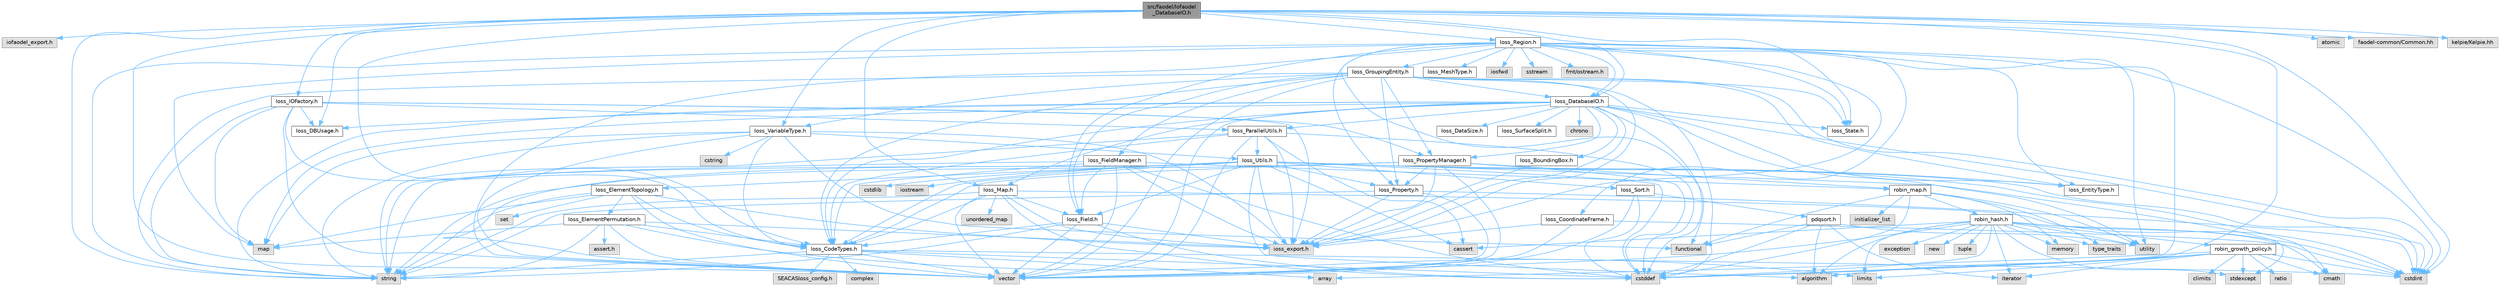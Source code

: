 digraph "src/faodel/Iofaodel_DatabaseIO.h"
{
 // INTERACTIVE_SVG=YES
 // LATEX_PDF_SIZE
  bgcolor="transparent";
  edge [fontname=Helvetica,fontsize=10,labelfontname=Helvetica,labelfontsize=10];
  node [fontname=Helvetica,fontsize=10,shape=box,height=0.2,width=0.4];
  Node1 [id="Node000001",label="src/faodel/Iofaodel\l_DatabaseIO.h",height=0.2,width=0.4,color="gray40", fillcolor="grey60", style="filled", fontcolor="black",tooltip=" "];
  Node1 -> Node2 [id="edge1_Node000001_Node000002",color="steelblue1",style="solid",tooltip=" "];
  Node2 [id="Node000002",label="iofaodel_export.h",height=0.2,width=0.4,color="grey60", fillcolor="#E0E0E0", style="filled",tooltip=" "];
  Node1 -> Node3 [id="edge2_Node000001_Node000003",color="steelblue1",style="solid",tooltip=" "];
  Node3 [id="Node000003",label="Ioss_CodeTypes.h",height=0.2,width=0.4,color="grey40", fillcolor="white", style="filled",URL="$Ioss__CodeTypes_8h.html",tooltip=" "];
  Node3 -> Node4 [id="edge3_Node000003_Node000004",color="steelblue1",style="solid",tooltip=" "];
  Node4 [id="Node000004",label="array",height=0.2,width=0.4,color="grey60", fillcolor="#E0E0E0", style="filled",tooltip=" "];
  Node3 -> Node5 [id="edge4_Node000003_Node000005",color="steelblue1",style="solid",tooltip=" "];
  Node5 [id="Node000005",label="cstddef",height=0.2,width=0.4,color="grey60", fillcolor="#E0E0E0", style="filled",tooltip=" "];
  Node3 -> Node6 [id="edge5_Node000003_Node000006",color="steelblue1",style="solid",tooltip=" "];
  Node6 [id="Node000006",label="cstdint",height=0.2,width=0.4,color="grey60", fillcolor="#E0E0E0", style="filled",tooltip=" "];
  Node3 -> Node7 [id="edge6_Node000003_Node000007",color="steelblue1",style="solid",tooltip=" "];
  Node7 [id="Node000007",label="string",height=0.2,width=0.4,color="grey60", fillcolor="#E0E0E0", style="filled",tooltip=" "];
  Node3 -> Node8 [id="edge7_Node000003_Node000008",color="steelblue1",style="solid",tooltip=" "];
  Node8 [id="Node000008",label="vector",height=0.2,width=0.4,color="grey60", fillcolor="#E0E0E0", style="filled",tooltip=" "];
  Node3 -> Node9 [id="edge8_Node000003_Node000009",color="steelblue1",style="solid",tooltip=" "];
  Node9 [id="Node000009",label="SEACASIoss_config.h",height=0.2,width=0.4,color="grey60", fillcolor="#E0E0E0", style="filled",tooltip=" "];
  Node3 -> Node10 [id="edge9_Node000003_Node000010",color="steelblue1",style="solid",tooltip=" "];
  Node10 [id="Node000010",label="complex",height=0.2,width=0.4,color="grey60", fillcolor="#E0E0E0", style="filled",tooltip=" "];
  Node1 -> Node11 [id="edge10_Node000001_Node000011",color="steelblue1",style="solid",tooltip=" "];
  Node11 [id="Node000011",label="Ioss_DBUsage.h",height=0.2,width=0.4,color="grey40", fillcolor="white", style="filled",URL="$Ioss__DBUsage_8h.html",tooltip=" "];
  Node1 -> Node12 [id="edge11_Node000001_Node000012",color="steelblue1",style="solid",tooltip=" "];
  Node12 [id="Node000012",label="Ioss_DatabaseIO.h",height=0.2,width=0.4,color="grey40", fillcolor="white", style="filled",URL="$Ioss__DatabaseIO_8h.html",tooltip=" "];
  Node12 -> Node13 [id="edge12_Node000012_Node000013",color="steelblue1",style="solid",tooltip=" "];
  Node13 [id="Node000013",label="ioss_export.h",height=0.2,width=0.4,color="grey60", fillcolor="#E0E0E0", style="filled",tooltip=" "];
  Node12 -> Node14 [id="edge13_Node000012_Node000014",color="steelblue1",style="solid",tooltip=" "];
  Node14 [id="Node000014",label="Ioss_BoundingBox.h",height=0.2,width=0.4,color="grey40", fillcolor="white", style="filled",URL="$Ioss__BoundingBox_8h.html",tooltip=" "];
  Node14 -> Node13 [id="edge14_Node000014_Node000013",color="steelblue1",style="solid",tooltip=" "];
  Node12 -> Node3 [id="edge15_Node000012_Node000003",color="steelblue1",style="solid",tooltip=" "];
  Node12 -> Node11 [id="edge16_Node000012_Node000011",color="steelblue1",style="solid",tooltip=" "];
  Node12 -> Node15 [id="edge17_Node000012_Node000015",color="steelblue1",style="solid",tooltip=" "];
  Node15 [id="Node000015",label="Ioss_DataSize.h",height=0.2,width=0.4,color="grey40", fillcolor="white", style="filled",URL="$Ioss__DataSize_8h.html",tooltip=" "];
  Node12 -> Node16 [id="edge18_Node000012_Node000016",color="steelblue1",style="solid",tooltip=" "];
  Node16 [id="Node000016",label="Ioss_EntityType.h",height=0.2,width=0.4,color="grey40", fillcolor="white", style="filled",URL="$Ioss__EntityType_8h.html",tooltip=" "];
  Node12 -> Node17 [id="edge19_Node000012_Node000017",color="steelblue1",style="solid",tooltip=" "];
  Node17 [id="Node000017",label="Ioss_Map.h",height=0.2,width=0.4,color="grey40", fillcolor="white", style="filled",URL="$Ioss__Map_8h.html",tooltip=" "];
  Node17 -> Node13 [id="edge20_Node000017_Node000013",color="steelblue1",style="solid",tooltip=" "];
  Node17 -> Node3 [id="edge21_Node000017_Node000003",color="steelblue1",style="solid",tooltip=" "];
  Node17 -> Node18 [id="edge22_Node000017_Node000018",color="steelblue1",style="solid",tooltip=" "];
  Node18 [id="Node000018",label="Ioss_Field.h",height=0.2,width=0.4,color="grey40", fillcolor="white", style="filled",URL="$Ioss__Field_8h.html",tooltip=" "];
  Node18 -> Node13 [id="edge23_Node000018_Node000013",color="steelblue1",style="solid",tooltip=" "];
  Node18 -> Node3 [id="edge24_Node000018_Node000003",color="steelblue1",style="solid",tooltip=" "];
  Node18 -> Node5 [id="edge25_Node000018_Node000005",color="steelblue1",style="solid",tooltip=" "];
  Node18 -> Node7 [id="edge26_Node000018_Node000007",color="steelblue1",style="solid",tooltip=" "];
  Node18 -> Node8 [id="edge27_Node000018_Node000008",color="steelblue1",style="solid",tooltip=" "];
  Node17 -> Node5 [id="edge28_Node000017_Node000005",color="steelblue1",style="solid",tooltip=" "];
  Node17 -> Node6 [id="edge29_Node000017_Node000006",color="steelblue1",style="solid",tooltip=" "];
  Node17 -> Node7 [id="edge30_Node000017_Node000007",color="steelblue1",style="solid",tooltip=" "];
  Node17 -> Node8 [id="edge31_Node000017_Node000008",color="steelblue1",style="solid",tooltip=" "];
  Node17 -> Node19 [id="edge32_Node000017_Node000019",color="steelblue1",style="solid",tooltip=" "];
  Node19 [id="Node000019",label="unordered_map",height=0.2,width=0.4,color="grey60", fillcolor="#E0E0E0", style="filled",tooltip=" "];
  Node12 -> Node20 [id="edge33_Node000012_Node000020",color="steelblue1",style="solid",tooltip=" "];
  Node20 [id="Node000020",label="Ioss_ParallelUtils.h",height=0.2,width=0.4,color="grey40", fillcolor="white", style="filled",URL="$Ioss__ParallelUtils_8h.html",tooltip=" "];
  Node20 -> Node13 [id="edge34_Node000020_Node000013",color="steelblue1",style="solid",tooltip=" "];
  Node20 -> Node3 [id="edge35_Node000020_Node000003",color="steelblue1",style="solid",tooltip=" "];
  Node20 -> Node21 [id="edge36_Node000020_Node000021",color="steelblue1",style="solid",tooltip=" "];
  Node21 [id="Node000021",label="Ioss_Utils.h",height=0.2,width=0.4,color="grey40", fillcolor="white", style="filled",URL="$Ioss__Utils_8h.html",tooltip=" "];
  Node21 -> Node13 [id="edge37_Node000021_Node000013",color="steelblue1",style="solid",tooltip=" "];
  Node21 -> Node3 [id="edge38_Node000021_Node000003",color="steelblue1",style="solid",tooltip=" "];
  Node21 -> Node22 [id="edge39_Node000021_Node000022",color="steelblue1",style="solid",tooltip=" "];
  Node22 [id="Node000022",label="Ioss_ElementTopology.h",height=0.2,width=0.4,color="grey40", fillcolor="white", style="filled",URL="$Ioss__ElementTopology_8h.html",tooltip=" "];
  Node22 -> Node13 [id="edge40_Node000022_Node000013",color="steelblue1",style="solid",tooltip=" "];
  Node22 -> Node3 [id="edge41_Node000022_Node000003",color="steelblue1",style="solid",tooltip=" "];
  Node22 -> Node23 [id="edge42_Node000022_Node000023",color="steelblue1",style="solid",tooltip=" "];
  Node23 [id="Node000023",label="Ioss_ElementPermutation.h",height=0.2,width=0.4,color="grey40", fillcolor="white", style="filled",URL="$Ioss__ElementPermutation_8h.html",tooltip=" "];
  Node23 -> Node13 [id="edge43_Node000023_Node000013",color="steelblue1",style="solid",tooltip=" "];
  Node23 -> Node3 [id="edge44_Node000023_Node000003",color="steelblue1",style="solid",tooltip=" "];
  Node23 -> Node24 [id="edge45_Node000023_Node000024",color="steelblue1",style="solid",tooltip=" "];
  Node24 [id="Node000024",label="assert.h",height=0.2,width=0.4,color="grey60", fillcolor="#E0E0E0", style="filled",tooltip=" "];
  Node23 -> Node25 [id="edge46_Node000023_Node000025",color="steelblue1",style="solid",tooltip=" "];
  Node25 [id="Node000025",label="limits",height=0.2,width=0.4,color="grey60", fillcolor="#E0E0E0", style="filled",tooltip=" "];
  Node23 -> Node26 [id="edge47_Node000023_Node000026",color="steelblue1",style="solid",tooltip=" "];
  Node26 [id="Node000026",label="map",height=0.2,width=0.4,color="grey60", fillcolor="#E0E0E0", style="filled",tooltip=" "];
  Node23 -> Node7 [id="edge48_Node000023_Node000007",color="steelblue1",style="solid",tooltip=" "];
  Node23 -> Node8 [id="edge49_Node000023_Node000008",color="steelblue1",style="solid",tooltip=" "];
  Node22 -> Node26 [id="edge50_Node000022_Node000026",color="steelblue1",style="solid",tooltip=" "];
  Node22 -> Node27 [id="edge51_Node000022_Node000027",color="steelblue1",style="solid",tooltip=" "];
  Node27 [id="Node000027",label="set",height=0.2,width=0.4,color="grey60", fillcolor="#E0E0E0", style="filled",tooltip=" "];
  Node22 -> Node7 [id="edge52_Node000022_Node000007",color="steelblue1",style="solid",tooltip=" "];
  Node22 -> Node8 [id="edge53_Node000022_Node000008",color="steelblue1",style="solid",tooltip=" "];
  Node21 -> Node16 [id="edge54_Node000021_Node000016",color="steelblue1",style="solid",tooltip=" "];
  Node21 -> Node18 [id="edge55_Node000021_Node000018",color="steelblue1",style="solid",tooltip=" "];
  Node21 -> Node28 [id="edge56_Node000021_Node000028",color="steelblue1",style="solid",tooltip=" "];
  Node28 [id="Node000028",label="Ioss_Property.h",height=0.2,width=0.4,color="grey40", fillcolor="white", style="filled",URL="$Ioss__Property_8h.html",tooltip=" "];
  Node28 -> Node13 [id="edge57_Node000028_Node000013",color="steelblue1",style="solid",tooltip=" "];
  Node28 -> Node6 [id="edge58_Node000028_Node000006",color="steelblue1",style="solid",tooltip=" "];
  Node28 -> Node7 [id="edge59_Node000028_Node000007",color="steelblue1",style="solid",tooltip=" "];
  Node28 -> Node8 [id="edge60_Node000028_Node000008",color="steelblue1",style="solid",tooltip=" "];
  Node21 -> Node29 [id="edge61_Node000021_Node000029",color="steelblue1",style="solid",tooltip=" "];
  Node29 [id="Node000029",label="Ioss_Sort.h",height=0.2,width=0.4,color="grey40", fillcolor="white", style="filled",URL="$Ioss__Sort_8h.html",tooltip=" "];
  Node29 -> Node30 [id="edge62_Node000029_Node000030",color="steelblue1",style="solid",tooltip=" "];
  Node30 [id="Node000030",label="pdqsort.h",height=0.2,width=0.4,color="grey40", fillcolor="white", style="filled",URL="$pdqsort_8h.html",tooltip=" "];
  Node30 -> Node31 [id="edge63_Node000030_Node000031",color="steelblue1",style="solid",tooltip=" "];
  Node31 [id="Node000031",label="algorithm",height=0.2,width=0.4,color="grey60", fillcolor="#E0E0E0", style="filled",tooltip=" "];
  Node30 -> Node5 [id="edge64_Node000030_Node000005",color="steelblue1",style="solid",tooltip=" "];
  Node30 -> Node32 [id="edge65_Node000030_Node000032",color="steelblue1",style="solid",tooltip=" "];
  Node32 [id="Node000032",label="functional",height=0.2,width=0.4,color="grey60", fillcolor="#E0E0E0", style="filled",tooltip=" "];
  Node30 -> Node33 [id="edge66_Node000030_Node000033",color="steelblue1",style="solid",tooltip=" "];
  Node33 [id="Node000033",label="iterator",height=0.2,width=0.4,color="grey60", fillcolor="#E0E0E0", style="filled",tooltip=" "];
  Node30 -> Node34 [id="edge67_Node000030_Node000034",color="steelblue1",style="solid",tooltip=" "];
  Node34 [id="Node000034",label="utility",height=0.2,width=0.4,color="grey60", fillcolor="#E0E0E0", style="filled",tooltip=" "];
  Node29 -> Node5 [id="edge68_Node000029_Node000005",color="steelblue1",style="solid",tooltip=" "];
  Node29 -> Node8 [id="edge69_Node000029_Node000008",color="steelblue1",style="solid",tooltip=" "];
  Node21 -> Node31 [id="edge70_Node000021_Node000031",color="steelblue1",style="solid",tooltip=" "];
  Node21 -> Node35 [id="edge71_Node000021_Node000035",color="steelblue1",style="solid",tooltip=" "];
  Node35 [id="Node000035",label="cassert",height=0.2,width=0.4,color="grey60", fillcolor="#E0E0E0", style="filled",tooltip=" "];
  Node21 -> Node36 [id="edge72_Node000021_Node000036",color="steelblue1",style="solid",tooltip=" "];
  Node36 [id="Node000036",label="cmath",height=0.2,width=0.4,color="grey60", fillcolor="#E0E0E0", style="filled",tooltip=" "];
  Node21 -> Node5 [id="edge73_Node000021_Node000005",color="steelblue1",style="solid",tooltip=" "];
  Node21 -> Node6 [id="edge74_Node000021_Node000006",color="steelblue1",style="solid",tooltip=" "];
  Node21 -> Node37 [id="edge75_Node000021_Node000037",color="steelblue1",style="solid",tooltip=" "];
  Node37 [id="Node000037",label="cstdlib",height=0.2,width=0.4,color="grey60", fillcolor="#E0E0E0", style="filled",tooltip=" "];
  Node21 -> Node38 [id="edge76_Node000021_Node000038",color="steelblue1",style="solid",tooltip=" "];
  Node38 [id="Node000038",label="iostream",height=0.2,width=0.4,color="grey60", fillcolor="#E0E0E0", style="filled",tooltip=" "];
  Node21 -> Node39 [id="edge77_Node000021_Node000039",color="steelblue1",style="solid",tooltip=" "];
  Node39 [id="Node000039",label="stdexcept",height=0.2,width=0.4,color="grey60", fillcolor="#E0E0E0", style="filled",tooltip=" "];
  Node21 -> Node7 [id="edge78_Node000021_Node000007",color="steelblue1",style="solid",tooltip=" "];
  Node21 -> Node8 [id="edge79_Node000021_Node000008",color="steelblue1",style="solid",tooltip=" "];
  Node20 -> Node35 [id="edge80_Node000020_Node000035",color="steelblue1",style="solid",tooltip=" "];
  Node20 -> Node5 [id="edge81_Node000020_Node000005",color="steelblue1",style="solid",tooltip=" "];
  Node20 -> Node7 [id="edge82_Node000020_Node000007",color="steelblue1",style="solid",tooltip=" "];
  Node20 -> Node8 [id="edge83_Node000020_Node000008",color="steelblue1",style="solid",tooltip=" "];
  Node12 -> Node40 [id="edge84_Node000012_Node000040",color="steelblue1",style="solid",tooltip=" "];
  Node40 [id="Node000040",label="Ioss_PropertyManager.h",height=0.2,width=0.4,color="grey40", fillcolor="white", style="filled",URL="$Ioss__PropertyManager_8h.html",tooltip=" "];
  Node40 -> Node13 [id="edge85_Node000040_Node000013",color="steelblue1",style="solid",tooltip=" "];
  Node40 -> Node3 [id="edge86_Node000040_Node000003",color="steelblue1",style="solid",tooltip=" "];
  Node40 -> Node28 [id="edge87_Node000040_Node000028",color="steelblue1",style="solid",tooltip=" "];
  Node40 -> Node5 [id="edge88_Node000040_Node000005",color="steelblue1",style="solid",tooltip=" "];
  Node40 -> Node7 [id="edge89_Node000040_Node000007",color="steelblue1",style="solid",tooltip=" "];
  Node40 -> Node8 [id="edge90_Node000040_Node000008",color="steelblue1",style="solid",tooltip=" "];
  Node40 -> Node41 [id="edge91_Node000040_Node000041",color="steelblue1",style="solid",tooltip=" "];
  Node41 [id="Node000041",label="robin_map.h",height=0.2,width=0.4,color="grey40", fillcolor="white", style="filled",URL="$robin__map_8h.html",tooltip=" "];
  Node41 -> Node5 [id="edge92_Node000041_Node000005",color="steelblue1",style="solid",tooltip=" "];
  Node41 -> Node32 [id="edge93_Node000041_Node000032",color="steelblue1",style="solid",tooltip=" "];
  Node41 -> Node42 [id="edge94_Node000041_Node000042",color="steelblue1",style="solid",tooltip=" "];
  Node42 [id="Node000042",label="initializer_list",height=0.2,width=0.4,color="grey60", fillcolor="#E0E0E0", style="filled",tooltip=" "];
  Node41 -> Node43 [id="edge95_Node000041_Node000043",color="steelblue1",style="solid",tooltip=" "];
  Node43 [id="Node000043",label="memory",height=0.2,width=0.4,color="grey60", fillcolor="#E0E0E0", style="filled",tooltip=" "];
  Node41 -> Node44 [id="edge96_Node000041_Node000044",color="steelblue1",style="solid",tooltip=" "];
  Node44 [id="Node000044",label="type_traits",height=0.2,width=0.4,color="grey60", fillcolor="#E0E0E0", style="filled",tooltip=" "];
  Node41 -> Node34 [id="edge97_Node000041_Node000034",color="steelblue1",style="solid",tooltip=" "];
  Node41 -> Node45 [id="edge98_Node000041_Node000045",color="steelblue1",style="solid",tooltip=" "];
  Node45 [id="Node000045",label="robin_hash.h",height=0.2,width=0.4,color="grey40", fillcolor="white", style="filled",URL="$robin__hash_8h.html",tooltip=" "];
  Node45 -> Node31 [id="edge99_Node000045_Node000031",color="steelblue1",style="solid",tooltip=" "];
  Node45 -> Node35 [id="edge100_Node000045_Node000035",color="steelblue1",style="solid",tooltip=" "];
  Node45 -> Node36 [id="edge101_Node000045_Node000036",color="steelblue1",style="solid",tooltip=" "];
  Node45 -> Node5 [id="edge102_Node000045_Node000005",color="steelblue1",style="solid",tooltip=" "];
  Node45 -> Node6 [id="edge103_Node000045_Node000006",color="steelblue1",style="solid",tooltip=" "];
  Node45 -> Node46 [id="edge104_Node000045_Node000046",color="steelblue1",style="solid",tooltip=" "];
  Node46 [id="Node000046",label="exception",height=0.2,width=0.4,color="grey60", fillcolor="#E0E0E0", style="filled",tooltip=" "];
  Node45 -> Node33 [id="edge105_Node000045_Node000033",color="steelblue1",style="solid",tooltip=" "];
  Node45 -> Node25 [id="edge106_Node000045_Node000025",color="steelblue1",style="solid",tooltip=" "];
  Node45 -> Node43 [id="edge107_Node000045_Node000043",color="steelblue1",style="solid",tooltip=" "];
  Node45 -> Node47 [id="edge108_Node000045_Node000047",color="steelblue1",style="solid",tooltip=" "];
  Node47 [id="Node000047",label="new",height=0.2,width=0.4,color="grey60", fillcolor="#E0E0E0", style="filled",tooltip=" "];
  Node45 -> Node39 [id="edge109_Node000045_Node000039",color="steelblue1",style="solid",tooltip=" "];
  Node45 -> Node48 [id="edge110_Node000045_Node000048",color="steelblue1",style="solid",tooltip=" "];
  Node48 [id="Node000048",label="tuple",height=0.2,width=0.4,color="grey60", fillcolor="#E0E0E0", style="filled",tooltip=" "];
  Node45 -> Node44 [id="edge111_Node000045_Node000044",color="steelblue1",style="solid",tooltip=" "];
  Node45 -> Node34 [id="edge112_Node000045_Node000034",color="steelblue1",style="solid",tooltip=" "];
  Node45 -> Node8 [id="edge113_Node000045_Node000008",color="steelblue1",style="solid",tooltip=" "];
  Node45 -> Node49 [id="edge114_Node000045_Node000049",color="steelblue1",style="solid",tooltip=" "];
  Node49 [id="Node000049",label="robin_growth_policy.h",height=0.2,width=0.4,color="grey40", fillcolor="white", style="filled",URL="$robin__growth__policy_8h.html",tooltip=" "];
  Node49 -> Node31 [id="edge115_Node000049_Node000031",color="steelblue1",style="solid",tooltip=" "];
  Node49 -> Node4 [id="edge116_Node000049_Node000004",color="steelblue1",style="solid",tooltip=" "];
  Node49 -> Node50 [id="edge117_Node000049_Node000050",color="steelblue1",style="solid",tooltip=" "];
  Node50 [id="Node000050",label="climits",height=0.2,width=0.4,color="grey60", fillcolor="#E0E0E0", style="filled",tooltip=" "];
  Node49 -> Node36 [id="edge118_Node000049_Node000036",color="steelblue1",style="solid",tooltip=" "];
  Node49 -> Node5 [id="edge119_Node000049_Node000005",color="steelblue1",style="solid",tooltip=" "];
  Node49 -> Node6 [id="edge120_Node000049_Node000006",color="steelblue1",style="solid",tooltip=" "];
  Node49 -> Node33 [id="edge121_Node000049_Node000033",color="steelblue1",style="solid",tooltip=" "];
  Node49 -> Node25 [id="edge122_Node000049_Node000025",color="steelblue1",style="solid",tooltip=" "];
  Node49 -> Node51 [id="edge123_Node000049_Node000051",color="steelblue1",style="solid",tooltip=" "];
  Node51 [id="Node000051",label="ratio",height=0.2,width=0.4,color="grey60", fillcolor="#E0E0E0", style="filled",tooltip=" "];
  Node49 -> Node39 [id="edge124_Node000049_Node000039",color="steelblue1",style="solid",tooltip=" "];
  Node12 -> Node52 [id="edge125_Node000012_Node000052",color="steelblue1",style="solid",tooltip=" "];
  Node52 [id="Node000052",label="Ioss_State.h",height=0.2,width=0.4,color="grey40", fillcolor="white", style="filled",URL="$Ioss__State_8h.html",tooltip=" "];
  Node12 -> Node53 [id="edge126_Node000012_Node000053",color="steelblue1",style="solid",tooltip=" "];
  Node53 [id="Node000053",label="Ioss_SurfaceSplit.h",height=0.2,width=0.4,color="grey40", fillcolor="white", style="filled",URL="$Ioss__SurfaceSplit_8h.html",tooltip=" "];
  Node12 -> Node54 [id="edge127_Node000012_Node000054",color="steelblue1",style="solid",tooltip=" "];
  Node54 [id="Node000054",label="chrono",height=0.2,width=0.4,color="grey60", fillcolor="#E0E0E0", style="filled",tooltip=" "];
  Node12 -> Node5 [id="edge128_Node000012_Node000005",color="steelblue1",style="solid",tooltip=" "];
  Node12 -> Node6 [id="edge129_Node000012_Node000006",color="steelblue1",style="solid",tooltip=" "];
  Node12 -> Node26 [id="edge130_Node000012_Node000026",color="steelblue1",style="solid",tooltip=" "];
  Node12 -> Node7 [id="edge131_Node000012_Node000007",color="steelblue1",style="solid",tooltip=" "];
  Node12 -> Node34 [id="edge132_Node000012_Node000034",color="steelblue1",style="solid",tooltip=" "];
  Node12 -> Node8 [id="edge133_Node000012_Node000008",color="steelblue1",style="solid",tooltip=" "];
  Node1 -> Node55 [id="edge134_Node000001_Node000055",color="steelblue1",style="solid",tooltip=" "];
  Node55 [id="Node000055",label="Ioss_IOFactory.h",height=0.2,width=0.4,color="grey40", fillcolor="white", style="filled",URL="$Ioss__IOFactory_8h.html",tooltip=" "];
  Node55 -> Node13 [id="edge135_Node000055_Node000013",color="steelblue1",style="solid",tooltip=" "];
  Node55 -> Node3 [id="edge136_Node000055_Node000003",color="steelblue1",style="solid",tooltip=" "];
  Node55 -> Node7 [id="edge137_Node000055_Node000007",color="steelblue1",style="solid",tooltip=" "];
  Node55 -> Node11 [id="edge138_Node000055_Node000011",color="steelblue1",style="solid",tooltip=" "];
  Node55 -> Node20 [id="edge139_Node000055_Node000020",color="steelblue1",style="solid",tooltip=" "];
  Node55 -> Node40 [id="edge140_Node000055_Node000040",color="steelblue1",style="solid",tooltip=" "];
  Node55 -> Node26 [id="edge141_Node000055_Node000026",color="steelblue1",style="solid",tooltip=" "];
  Node55 -> Node8 [id="edge142_Node000055_Node000008",color="steelblue1",style="solid",tooltip=" "];
  Node1 -> Node17 [id="edge143_Node000001_Node000017",color="steelblue1",style="solid",tooltip=" "];
  Node1 -> Node56 [id="edge144_Node000001_Node000056",color="steelblue1",style="solid",tooltip=" "];
  Node56 [id="Node000056",label="Ioss_Region.h",height=0.2,width=0.4,color="grey40", fillcolor="white", style="filled",URL="$Ioss__Region_8h.html",tooltip=" "];
  Node56 -> Node13 [id="edge145_Node000056_Node000013",color="steelblue1",style="solid",tooltip=" "];
  Node56 -> Node57 [id="edge146_Node000056_Node000057",color="steelblue1",style="solid",tooltip=" "];
  Node57 [id="Node000057",label="Ioss_CoordinateFrame.h",height=0.2,width=0.4,color="grey40", fillcolor="white", style="filled",URL="$Ioss__CoordinateFrame_8h.html",tooltip=" "];
  Node57 -> Node13 [id="edge147_Node000057_Node000013",color="steelblue1",style="solid",tooltip=" "];
  Node57 -> Node6 [id="edge148_Node000057_Node000006",color="steelblue1",style="solid",tooltip=" "];
  Node57 -> Node8 [id="edge149_Node000057_Node000008",color="steelblue1",style="solid",tooltip=" "];
  Node56 -> Node12 [id="edge150_Node000056_Node000012",color="steelblue1",style="solid",tooltip=" "];
  Node56 -> Node16 [id="edge151_Node000056_Node000016",color="steelblue1",style="solid",tooltip=" "];
  Node56 -> Node18 [id="edge152_Node000056_Node000018",color="steelblue1",style="solid",tooltip=" "];
  Node56 -> Node58 [id="edge153_Node000056_Node000058",color="steelblue1",style="solid",tooltip=" "];
  Node58 [id="Node000058",label="Ioss_GroupingEntity.h",height=0.2,width=0.4,color="grey40", fillcolor="white", style="filled",URL="$Ioss__GroupingEntity_8h.html",tooltip=" "];
  Node58 -> Node13 [id="edge154_Node000058_Node000013",color="steelblue1",style="solid",tooltip=" "];
  Node58 -> Node3 [id="edge155_Node000058_Node000003",color="steelblue1",style="solid",tooltip=" "];
  Node58 -> Node12 [id="edge156_Node000058_Node000012",color="steelblue1",style="solid",tooltip=" "];
  Node58 -> Node16 [id="edge157_Node000058_Node000016",color="steelblue1",style="solid",tooltip=" "];
  Node58 -> Node18 [id="edge158_Node000058_Node000018",color="steelblue1",style="solid",tooltip=" "];
  Node58 -> Node59 [id="edge159_Node000058_Node000059",color="steelblue1",style="solid",tooltip=" "];
  Node59 [id="Node000059",label="Ioss_FieldManager.h",height=0.2,width=0.4,color="grey40", fillcolor="white", style="filled",URL="$Ioss__FieldManager_8h.html",tooltip=" "];
  Node59 -> Node13 [id="edge160_Node000059_Node000013",color="steelblue1",style="solid",tooltip=" "];
  Node59 -> Node3 [id="edge161_Node000059_Node000003",color="steelblue1",style="solid",tooltip=" "];
  Node59 -> Node18 [id="edge162_Node000059_Node000018",color="steelblue1",style="solid",tooltip=" "];
  Node59 -> Node5 [id="edge163_Node000059_Node000005",color="steelblue1",style="solid",tooltip=" "];
  Node59 -> Node7 [id="edge164_Node000059_Node000007",color="steelblue1",style="solid",tooltip=" "];
  Node59 -> Node8 [id="edge165_Node000059_Node000008",color="steelblue1",style="solid",tooltip=" "];
  Node59 -> Node41 [id="edge166_Node000059_Node000041",color="steelblue1",style="solid",tooltip=" "];
  Node58 -> Node28 [id="edge167_Node000058_Node000028",color="steelblue1",style="solid",tooltip=" "];
  Node58 -> Node40 [id="edge168_Node000058_Node000040",color="steelblue1",style="solid",tooltip=" "];
  Node58 -> Node52 [id="edge169_Node000058_Node000052",color="steelblue1",style="solid",tooltip=" "];
  Node58 -> Node60 [id="edge170_Node000058_Node000060",color="steelblue1",style="solid",tooltip=" "];
  Node60 [id="Node000060",label="Ioss_VariableType.h",height=0.2,width=0.4,color="grey40", fillcolor="white", style="filled",URL="$Ioss__VariableType_8h.html",tooltip=" "];
  Node60 -> Node13 [id="edge171_Node000060_Node000013",color="steelblue1",style="solid",tooltip=" "];
  Node60 -> Node3 [id="edge172_Node000060_Node000003",color="steelblue1",style="solid",tooltip=" "];
  Node60 -> Node21 [id="edge173_Node000060_Node000021",color="steelblue1",style="solid",tooltip=" "];
  Node60 -> Node61 [id="edge174_Node000060_Node000061",color="steelblue1",style="solid",tooltip=" "];
  Node61 [id="Node000061",label="cstring",height=0.2,width=0.4,color="grey60", fillcolor="#E0E0E0", style="filled",tooltip=" "];
  Node60 -> Node32 [id="edge175_Node000060_Node000032",color="steelblue1",style="solid",tooltip=" "];
  Node60 -> Node26 [id="edge176_Node000060_Node000026",color="steelblue1",style="solid",tooltip=" "];
  Node60 -> Node7 [id="edge177_Node000060_Node000007",color="steelblue1",style="solid",tooltip=" "];
  Node60 -> Node8 [id="edge178_Node000060_Node000008",color="steelblue1",style="solid",tooltip=" "];
  Node58 -> Node5 [id="edge179_Node000058_Node000005",color="steelblue1",style="solid",tooltip=" "];
  Node58 -> Node6 [id="edge180_Node000058_Node000006",color="steelblue1",style="solid",tooltip=" "];
  Node58 -> Node7 [id="edge181_Node000058_Node000007",color="steelblue1",style="solid",tooltip=" "];
  Node58 -> Node8 [id="edge182_Node000058_Node000008",color="steelblue1",style="solid",tooltip=" "];
  Node56 -> Node62 [id="edge183_Node000056_Node000062",color="steelblue1",style="solid",tooltip=" "];
  Node62 [id="Node000062",label="Ioss_MeshType.h",height=0.2,width=0.4,color="grey40", fillcolor="white", style="filled",URL="$Ioss__MeshType_8h.html",tooltip=" "];
  Node56 -> Node28 [id="edge184_Node000056_Node000028",color="steelblue1",style="solid",tooltip=" "];
  Node56 -> Node52 [id="edge185_Node000056_Node000052",color="steelblue1",style="solid",tooltip=" "];
  Node56 -> Node5 [id="edge186_Node000056_Node000005",color="steelblue1",style="solid",tooltip=" "];
  Node56 -> Node6 [id="edge187_Node000056_Node000006",color="steelblue1",style="solid",tooltip=" "];
  Node56 -> Node32 [id="edge188_Node000056_Node000032",color="steelblue1",style="solid",tooltip=" "];
  Node56 -> Node63 [id="edge189_Node000056_Node000063",color="steelblue1",style="solid",tooltip=" "];
  Node63 [id="Node000063",label="iosfwd",height=0.2,width=0.4,color="grey60", fillcolor="#E0E0E0", style="filled",tooltip=" "];
  Node56 -> Node26 [id="edge190_Node000056_Node000026",color="steelblue1",style="solid",tooltip=" "];
  Node56 -> Node7 [id="edge191_Node000056_Node000007",color="steelblue1",style="solid",tooltip=" "];
  Node56 -> Node34 [id="edge192_Node000056_Node000034",color="steelblue1",style="solid",tooltip=" "];
  Node56 -> Node8 [id="edge193_Node000056_Node000008",color="steelblue1",style="solid",tooltip=" "];
  Node56 -> Node64 [id="edge194_Node000056_Node000064",color="steelblue1",style="solid",tooltip=" "];
  Node64 [id="Node000064",label="sstream",height=0.2,width=0.4,color="grey60", fillcolor="#E0E0E0", style="filled",tooltip=" "];
  Node56 -> Node65 [id="edge195_Node000056_Node000065",color="steelblue1",style="solid",tooltip=" "];
  Node65 [id="Node000065",label="fmt/ostream.h",height=0.2,width=0.4,color="grey60", fillcolor="#E0E0E0", style="filled",tooltip=" "];
  Node1 -> Node52 [id="edge196_Node000001_Node000052",color="steelblue1",style="solid",tooltip=" "];
  Node1 -> Node60 [id="edge197_Node000001_Node000060",color="steelblue1",style="solid",tooltip=" "];
  Node1 -> Node66 [id="edge198_Node000001_Node000066",color="steelblue1",style="solid",tooltip=" "];
  Node66 [id="Node000066",label="atomic",height=0.2,width=0.4,color="grey60", fillcolor="#E0E0E0", style="filled",tooltip=" "];
  Node1 -> Node5 [id="edge199_Node000001_Node000005",color="steelblue1",style="solid",tooltip=" "];
  Node1 -> Node6 [id="edge200_Node000001_Node000006",color="steelblue1",style="solid",tooltip=" "];
  Node1 -> Node7 [id="edge201_Node000001_Node000007",color="steelblue1",style="solid",tooltip=" "];
  Node1 -> Node8 [id="edge202_Node000001_Node000008",color="steelblue1",style="solid",tooltip=" "];
  Node1 -> Node67 [id="edge203_Node000001_Node000067",color="steelblue1",style="solid",tooltip=" "];
  Node67 [id="Node000067",label="faodel-common/Common.hh",height=0.2,width=0.4,color="grey60", fillcolor="#E0E0E0", style="filled",tooltip=" "];
  Node1 -> Node68 [id="edge204_Node000001_Node000068",color="steelblue1",style="solid",tooltip=" "];
  Node68 [id="Node000068",label="kelpie/Kelpie.hh",height=0.2,width=0.4,color="grey60", fillcolor="#E0E0E0", style="filled",tooltip=" "];
}
